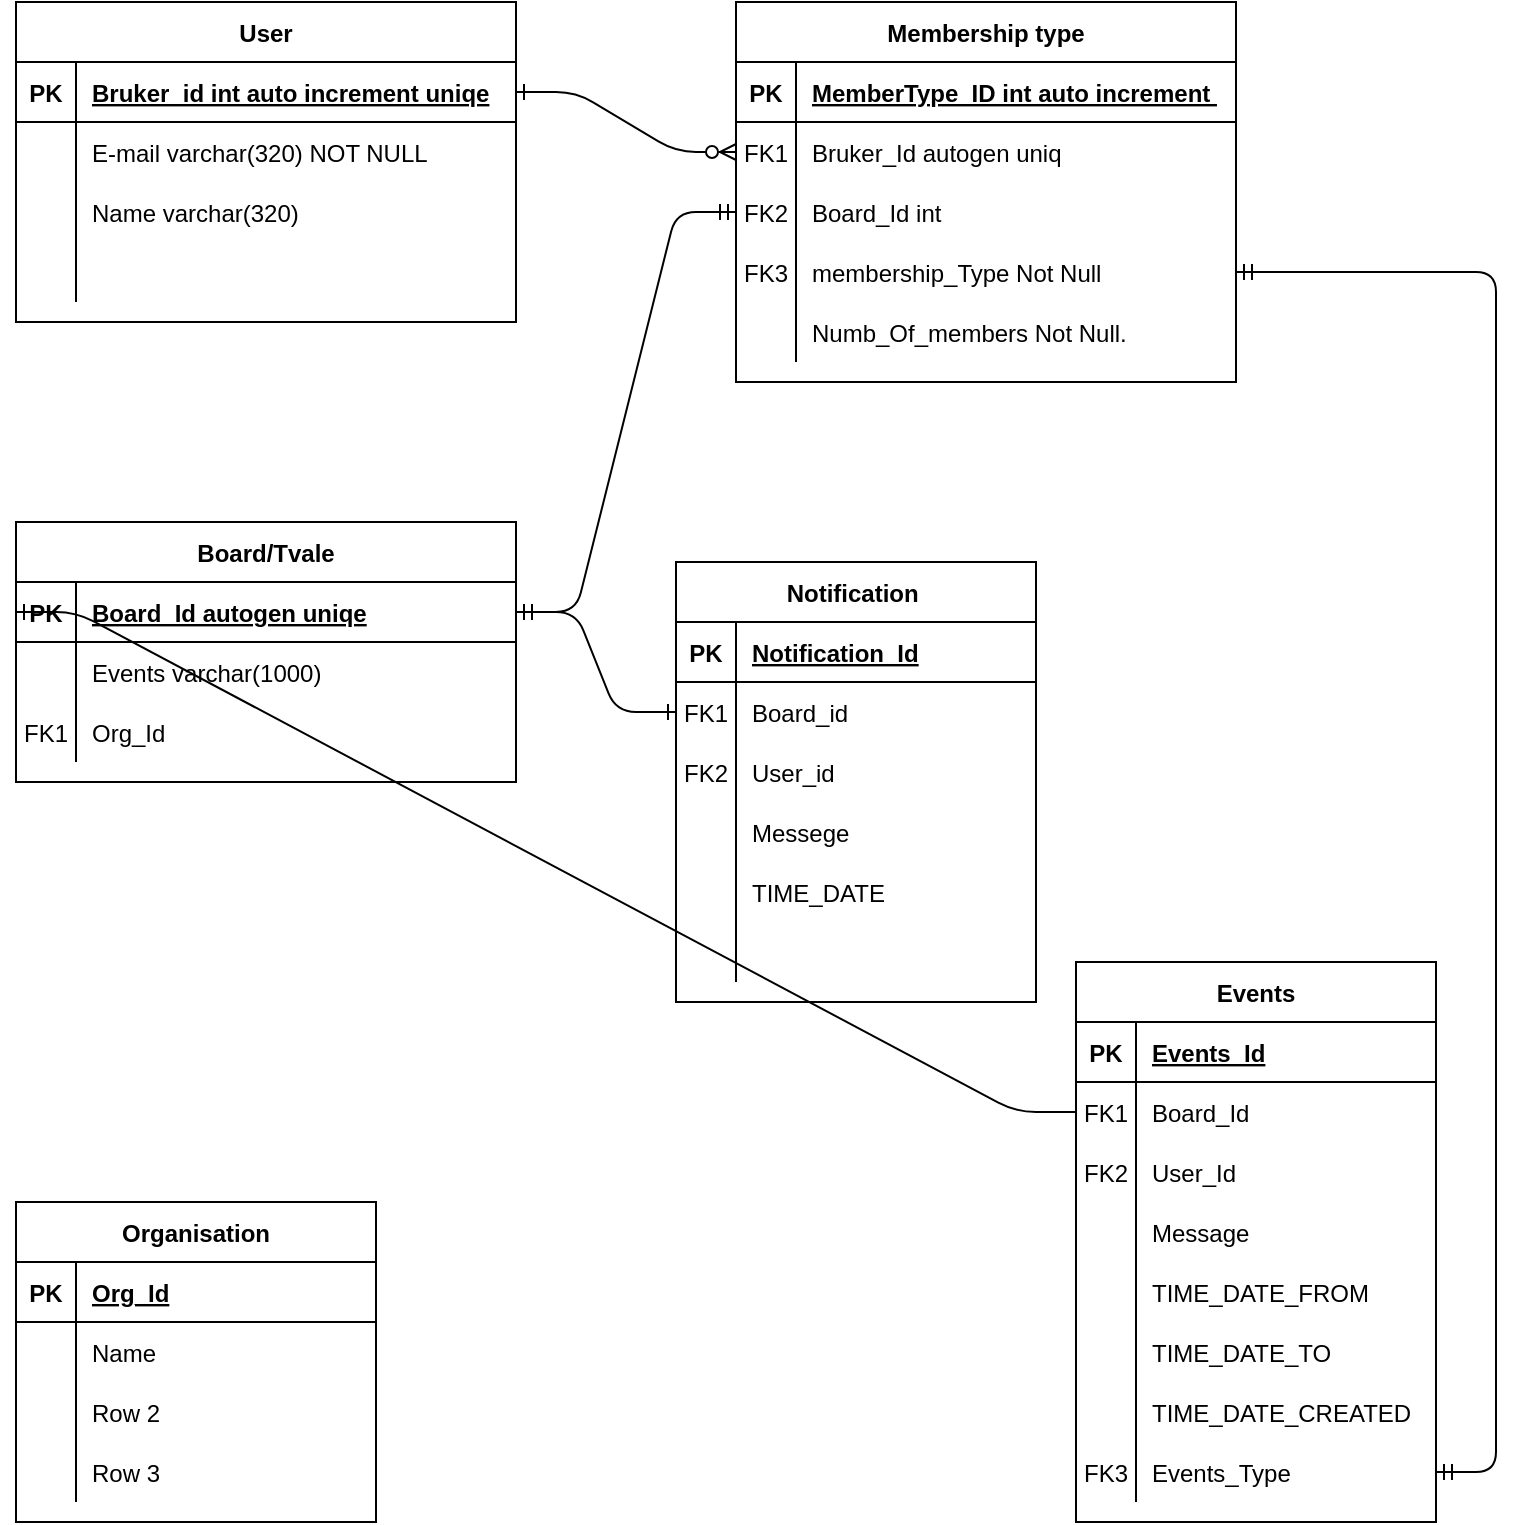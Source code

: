 <mxfile version="13.7.1" type="github"><diagram id="R2lEEEUBdFMjLlhIrx00" name="Page-1"><mxGraphModel dx="1422" dy="762" grid="1" gridSize="10" guides="1" tooltips="1" connect="1" arrows="1" fold="1" page="1" pageScale="1" pageWidth="850" pageHeight="1100" math="0" shadow="0" extFonts="Permanent Marker^https://fonts.googleapis.com/css?family=Permanent+Marker"><root><mxCell id="0"/><mxCell id="1" parent="0"/><mxCell id="C-vyLk0tnHw3VtMMgP7b-1" value="" style="edgeStyle=entityRelationEdgeStyle;endArrow=ERzeroToMany;startArrow=ERone;endFill=1;startFill=0;" parent="1" source="C-vyLk0tnHw3VtMMgP7b-24" target="C-vyLk0tnHw3VtMMgP7b-6" edge="1"><mxGeometry width="100" height="100" relative="1" as="geometry"><mxPoint x="340" y="720" as="sourcePoint"/><mxPoint x="440" y="620" as="targetPoint"/></mxGeometry></mxCell><mxCell id="RWhKGYQSzmzY3iJ6DiXq-54" value="" style="edgeStyle=entityRelationEdgeStyle;fontSize=12;html=1;endArrow=ERmandOne;startArrow=ERmandOne;" edge="1" parent="1" source="RWhKGYQSzmzY3iJ6DiXq-51" target="RWhKGYQSzmzY3iJ6DiXq-4"><mxGeometry width="100" height="100" relative="1" as="geometry"><mxPoint x="270" y="420" as="sourcePoint"/><mxPoint x="370" y="320" as="targetPoint"/></mxGeometry></mxCell><mxCell id="C-vyLk0tnHw3VtMMgP7b-23" value="User" style="shape=table;startSize=30;container=1;collapsible=1;childLayout=tableLayout;fixedRows=1;rowLines=0;fontStyle=1;align=center;resizeLast=1;" parent="1" vertex="1"><mxGeometry x="40" y="40" width="250" height="160" as="geometry"/></mxCell><mxCell id="C-vyLk0tnHw3VtMMgP7b-24" value="" style="shape=partialRectangle;collapsible=0;dropTarget=0;pointerEvents=0;fillColor=none;points=[[0,0.5],[1,0.5]];portConstraint=eastwest;top=0;left=0;right=0;bottom=1;" parent="C-vyLk0tnHw3VtMMgP7b-23" vertex="1"><mxGeometry y="30" width="250" height="30" as="geometry"/></mxCell><mxCell id="C-vyLk0tnHw3VtMMgP7b-25" value="PK" style="shape=partialRectangle;overflow=hidden;connectable=0;fillColor=none;top=0;left=0;bottom=0;right=0;fontStyle=1;" parent="C-vyLk0tnHw3VtMMgP7b-24" vertex="1"><mxGeometry width="30" height="30" as="geometry"/></mxCell><mxCell id="C-vyLk0tnHw3VtMMgP7b-26" value="Bruker_id int auto increment uniqe" style="shape=partialRectangle;overflow=hidden;connectable=0;fillColor=none;top=0;left=0;bottom=0;right=0;align=left;spacingLeft=6;fontStyle=5;" parent="C-vyLk0tnHw3VtMMgP7b-24" vertex="1"><mxGeometry x="30" width="220" height="30" as="geometry"/></mxCell><mxCell id="C-vyLk0tnHw3VtMMgP7b-27" value="" style="shape=partialRectangle;collapsible=0;dropTarget=0;pointerEvents=0;fillColor=none;points=[[0,0.5],[1,0.5]];portConstraint=eastwest;top=0;left=0;right=0;bottom=0;" parent="C-vyLk0tnHw3VtMMgP7b-23" vertex="1"><mxGeometry y="60" width="250" height="30" as="geometry"/></mxCell><mxCell id="C-vyLk0tnHw3VtMMgP7b-28" value="" style="shape=partialRectangle;overflow=hidden;connectable=0;fillColor=none;top=0;left=0;bottom=0;right=0;" parent="C-vyLk0tnHw3VtMMgP7b-27" vertex="1"><mxGeometry width="30" height="30" as="geometry"/></mxCell><mxCell id="C-vyLk0tnHw3VtMMgP7b-29" value="E-mail varchar(320) NOT NULL" style="shape=partialRectangle;overflow=hidden;connectable=0;fillColor=none;top=0;left=0;bottom=0;right=0;align=left;spacingLeft=6;" parent="C-vyLk0tnHw3VtMMgP7b-27" vertex="1"><mxGeometry x="30" width="220" height="30" as="geometry"/></mxCell><mxCell id="RWhKGYQSzmzY3iJ6DiXq-1" value="" style="shape=partialRectangle;collapsible=0;dropTarget=0;pointerEvents=0;fillColor=none;top=0;left=0;bottom=0;right=0;points=[[0,0.5],[1,0.5]];portConstraint=eastwest;" vertex="1" parent="C-vyLk0tnHw3VtMMgP7b-23"><mxGeometry y="90" width="250" height="30" as="geometry"/></mxCell><mxCell id="RWhKGYQSzmzY3iJ6DiXq-2" value="" style="shape=partialRectangle;connectable=0;fillColor=none;top=0;left=0;bottom=0;right=0;editable=1;overflow=hidden;" vertex="1" parent="RWhKGYQSzmzY3iJ6DiXq-1"><mxGeometry width="30" height="30" as="geometry"/></mxCell><mxCell id="RWhKGYQSzmzY3iJ6DiXq-3" value="Name varchar(320)" style="shape=partialRectangle;connectable=0;fillColor=none;top=0;left=0;bottom=0;right=0;align=left;spacingLeft=6;overflow=hidden;" vertex="1" parent="RWhKGYQSzmzY3iJ6DiXq-1"><mxGeometry x="30" width="220" height="30" as="geometry"/></mxCell><mxCell id="RWhKGYQSzmzY3iJ6DiXq-71" value="" style="shape=partialRectangle;collapsible=0;dropTarget=0;pointerEvents=0;fillColor=none;top=0;left=0;bottom=0;right=0;points=[[0,0.5],[1,0.5]];portConstraint=eastwest;" vertex="1" parent="C-vyLk0tnHw3VtMMgP7b-23"><mxGeometry y="120" width="250" height="30" as="geometry"/></mxCell><mxCell id="RWhKGYQSzmzY3iJ6DiXq-72" value="" style="shape=partialRectangle;connectable=0;fillColor=none;top=0;left=0;bottom=0;right=0;fontStyle=0;overflow=hidden;" vertex="1" parent="RWhKGYQSzmzY3iJ6DiXq-71"><mxGeometry width="30" height="30" as="geometry"/></mxCell><mxCell id="RWhKGYQSzmzY3iJ6DiXq-73" value="" style="shape=partialRectangle;connectable=0;fillColor=none;top=0;left=0;bottom=0;right=0;align=left;spacingLeft=6;fontStyle=0;overflow=hidden;" vertex="1" parent="RWhKGYQSzmzY3iJ6DiXq-71"><mxGeometry x="30" width="220" height="30" as="geometry"/></mxCell><mxCell id="RWhKGYQSzmzY3iJ6DiXq-55" value="" style="edgeStyle=entityRelationEdgeStyle;fontSize=12;html=1;endArrow=ERone;endFill=1;entryX=0;entryY=0.5;entryDx=0;entryDy=0;" edge="1" parent="1" source="RWhKGYQSzmzY3iJ6DiXq-27" target="C-vyLk0tnHw3VtMMgP7b-14"><mxGeometry width="100" height="100" relative="1" as="geometry"><mxPoint x="270" y="420" as="sourcePoint"/><mxPoint x="370" y="320" as="targetPoint"/></mxGeometry></mxCell><mxCell id="RWhKGYQSzmzY3iJ6DiXq-56" value="" style="edgeStyle=entityRelationEdgeStyle;fontSize=12;html=1;endArrow=ERone;endFill=1;entryX=0;entryY=0.5;entryDx=0;entryDy=0;exitX=1;exitY=0.5;exitDx=0;exitDy=0;" edge="1" parent="1" source="C-vyLk0tnHw3VtMMgP7b-14" target="RWhKGYQSzmzY3iJ6DiXq-14"><mxGeometry width="100" height="100" relative="1" as="geometry"><mxPoint x="270" y="420" as="sourcePoint"/><mxPoint x="370" y="320" as="targetPoint"/></mxGeometry></mxCell><mxCell id="C-vyLk0tnHw3VtMMgP7b-13" value="Board/Tvale" style="shape=table;startSize=30;container=1;collapsible=1;childLayout=tableLayout;fixedRows=1;rowLines=0;fontStyle=1;align=center;resizeLast=1;" parent="1" vertex="1"><mxGeometry x="40" y="300" width="250" height="130" as="geometry"/></mxCell><mxCell id="C-vyLk0tnHw3VtMMgP7b-14" value="" style="shape=partialRectangle;collapsible=0;dropTarget=0;pointerEvents=0;fillColor=none;points=[[0,0.5],[1,0.5]];portConstraint=eastwest;top=0;left=0;right=0;bottom=1;" parent="C-vyLk0tnHw3VtMMgP7b-13" vertex="1"><mxGeometry y="30" width="250" height="30" as="geometry"/></mxCell><mxCell id="C-vyLk0tnHw3VtMMgP7b-15" value="PK" style="shape=partialRectangle;overflow=hidden;connectable=0;fillColor=none;top=0;left=0;bottom=0;right=0;fontStyle=1;" parent="C-vyLk0tnHw3VtMMgP7b-14" vertex="1"><mxGeometry width="30" height="30" as="geometry"/></mxCell><mxCell id="C-vyLk0tnHw3VtMMgP7b-16" value="Board_Id autogen uniqe" style="shape=partialRectangle;overflow=hidden;connectable=0;fillColor=none;top=0;left=0;bottom=0;right=0;align=left;spacingLeft=6;fontStyle=5;" parent="C-vyLk0tnHw3VtMMgP7b-14" vertex="1"><mxGeometry x="30" width="220" height="30" as="geometry"/></mxCell><mxCell id="C-vyLk0tnHw3VtMMgP7b-17" value="" style="shape=partialRectangle;collapsible=0;dropTarget=0;pointerEvents=0;fillColor=none;points=[[0,0.5],[1,0.5]];portConstraint=eastwest;top=0;left=0;right=0;bottom=0;" parent="C-vyLk0tnHw3VtMMgP7b-13" vertex="1"><mxGeometry y="60" width="250" height="30" as="geometry"/></mxCell><mxCell id="C-vyLk0tnHw3VtMMgP7b-18" value="" style="shape=partialRectangle;overflow=hidden;connectable=0;fillColor=none;top=0;left=0;bottom=0;right=0;" parent="C-vyLk0tnHw3VtMMgP7b-17" vertex="1"><mxGeometry width="30" height="30" as="geometry"/></mxCell><mxCell id="C-vyLk0tnHw3VtMMgP7b-19" value="Events varchar(1000) " style="shape=partialRectangle;overflow=hidden;connectable=0;fillColor=none;top=0;left=0;bottom=0;right=0;align=left;spacingLeft=6;" parent="C-vyLk0tnHw3VtMMgP7b-17" vertex="1"><mxGeometry x="30" width="220" height="30" as="geometry"/></mxCell><mxCell id="C-vyLk0tnHw3VtMMgP7b-20" value="" style="shape=partialRectangle;collapsible=0;dropTarget=0;pointerEvents=0;fillColor=none;points=[[0,0.5],[1,0.5]];portConstraint=eastwest;top=0;left=0;right=0;bottom=0;" parent="C-vyLk0tnHw3VtMMgP7b-13" vertex="1"><mxGeometry y="90" width="250" height="30" as="geometry"/></mxCell><mxCell id="C-vyLk0tnHw3VtMMgP7b-21" value="FK1" style="shape=partialRectangle;overflow=hidden;connectable=0;fillColor=none;top=0;left=0;bottom=0;right=0;" parent="C-vyLk0tnHw3VtMMgP7b-20" vertex="1"><mxGeometry width="30" height="30" as="geometry"/></mxCell><mxCell id="C-vyLk0tnHw3VtMMgP7b-22" value="Org_Id" style="shape=partialRectangle;overflow=hidden;connectable=0;fillColor=none;top=0;left=0;bottom=0;right=0;align=left;spacingLeft=6;" parent="C-vyLk0tnHw3VtMMgP7b-20" vertex="1"><mxGeometry x="30" width="220" height="30" as="geometry"/></mxCell><mxCell id="RWhKGYQSzmzY3iJ6DiXq-57" value="" style="edgeStyle=entityRelationEdgeStyle;fontSize=12;html=1;endArrow=ERmandOne;startArrow=ERmandOne;exitX=1;exitY=0.5;exitDx=0;exitDy=0;" edge="1" parent="1" source="C-vyLk0tnHw3VtMMgP7b-14" target="C-vyLk0tnHw3VtMMgP7b-9"><mxGeometry width="100" height="100" relative="1" as="geometry"><mxPoint x="270" y="420" as="sourcePoint"/><mxPoint x="370" y="320" as="targetPoint"/></mxGeometry></mxCell><mxCell id="RWhKGYQSzmzY3iJ6DiXq-10" value="Notification " style="shape=table;startSize=30;container=1;collapsible=1;childLayout=tableLayout;fixedRows=1;rowLines=0;fontStyle=1;align=center;resizeLast=1;" vertex="1" parent="1"><mxGeometry x="370" y="320" width="180" height="220" as="geometry"/></mxCell><mxCell id="RWhKGYQSzmzY3iJ6DiXq-11" value="" style="shape=partialRectangle;collapsible=0;dropTarget=0;pointerEvents=0;fillColor=none;top=0;left=0;bottom=1;right=0;points=[[0,0.5],[1,0.5]];portConstraint=eastwest;" vertex="1" parent="RWhKGYQSzmzY3iJ6DiXq-10"><mxGeometry y="30" width="180" height="30" as="geometry"/></mxCell><mxCell id="RWhKGYQSzmzY3iJ6DiXq-12" value="PK" style="shape=partialRectangle;connectable=0;fillColor=none;top=0;left=0;bottom=0;right=0;fontStyle=1;overflow=hidden;" vertex="1" parent="RWhKGYQSzmzY3iJ6DiXq-11"><mxGeometry width="30" height="30" as="geometry"/></mxCell><mxCell id="RWhKGYQSzmzY3iJ6DiXq-13" value="Notification_Id" style="shape=partialRectangle;connectable=0;fillColor=none;top=0;left=0;bottom=0;right=0;align=left;spacingLeft=6;fontStyle=5;overflow=hidden;" vertex="1" parent="RWhKGYQSzmzY3iJ6DiXq-11"><mxGeometry x="30" width="150" height="30" as="geometry"/></mxCell><mxCell id="RWhKGYQSzmzY3iJ6DiXq-14" value="" style="shape=partialRectangle;collapsible=0;dropTarget=0;pointerEvents=0;fillColor=none;top=0;left=0;bottom=0;right=0;points=[[0,0.5],[1,0.5]];portConstraint=eastwest;" vertex="1" parent="RWhKGYQSzmzY3iJ6DiXq-10"><mxGeometry y="60" width="180" height="30" as="geometry"/></mxCell><mxCell id="RWhKGYQSzmzY3iJ6DiXq-15" value="FK1" style="shape=partialRectangle;connectable=0;fillColor=none;top=0;left=0;bottom=0;right=0;editable=1;overflow=hidden;" vertex="1" parent="RWhKGYQSzmzY3iJ6DiXq-14"><mxGeometry width="30" height="30" as="geometry"/></mxCell><mxCell id="RWhKGYQSzmzY3iJ6DiXq-16" value="Board_id" style="shape=partialRectangle;connectable=0;fillColor=none;top=0;left=0;bottom=0;right=0;align=left;spacingLeft=6;overflow=hidden;" vertex="1" parent="RWhKGYQSzmzY3iJ6DiXq-14"><mxGeometry x="30" width="150" height="30" as="geometry"/></mxCell><mxCell id="RWhKGYQSzmzY3iJ6DiXq-17" value="" style="shape=partialRectangle;collapsible=0;dropTarget=0;pointerEvents=0;fillColor=none;top=0;left=0;bottom=0;right=0;points=[[0,0.5],[1,0.5]];portConstraint=eastwest;" vertex="1" parent="RWhKGYQSzmzY3iJ6DiXq-10"><mxGeometry y="90" width="180" height="30" as="geometry"/></mxCell><mxCell id="RWhKGYQSzmzY3iJ6DiXq-18" value="FK2" style="shape=partialRectangle;connectable=0;fillColor=none;top=0;left=0;bottom=0;right=0;editable=1;overflow=hidden;" vertex="1" parent="RWhKGYQSzmzY3iJ6DiXq-17"><mxGeometry width="30" height="30" as="geometry"/></mxCell><mxCell id="RWhKGYQSzmzY3iJ6DiXq-19" value="User_id" style="shape=partialRectangle;connectable=0;fillColor=none;top=0;left=0;bottom=0;right=0;align=left;spacingLeft=6;overflow=hidden;" vertex="1" parent="RWhKGYQSzmzY3iJ6DiXq-17"><mxGeometry x="30" width="150" height="30" as="geometry"/></mxCell><mxCell id="RWhKGYQSzmzY3iJ6DiXq-20" value="" style="shape=partialRectangle;collapsible=0;dropTarget=0;pointerEvents=0;fillColor=none;top=0;left=0;bottom=0;right=0;points=[[0,0.5],[1,0.5]];portConstraint=eastwest;" vertex="1" parent="RWhKGYQSzmzY3iJ6DiXq-10"><mxGeometry y="120" width="180" height="30" as="geometry"/></mxCell><mxCell id="RWhKGYQSzmzY3iJ6DiXq-21" value="" style="shape=partialRectangle;connectable=0;fillColor=none;top=0;left=0;bottom=0;right=0;editable=1;overflow=hidden;" vertex="1" parent="RWhKGYQSzmzY3iJ6DiXq-20"><mxGeometry width="30" height="30" as="geometry"/></mxCell><mxCell id="RWhKGYQSzmzY3iJ6DiXq-22" value="Messege" style="shape=partialRectangle;connectable=0;fillColor=none;top=0;left=0;bottom=0;right=0;align=left;spacingLeft=6;overflow=hidden;" vertex="1" parent="RWhKGYQSzmzY3iJ6DiXq-20"><mxGeometry x="30" width="150" height="30" as="geometry"/></mxCell><mxCell id="RWhKGYQSzmzY3iJ6DiXq-36" value="" style="shape=partialRectangle;collapsible=0;dropTarget=0;pointerEvents=0;fillColor=none;top=0;left=0;bottom=0;right=0;points=[[0,0.5],[1,0.5]];portConstraint=eastwest;" vertex="1" parent="RWhKGYQSzmzY3iJ6DiXq-10"><mxGeometry y="150" width="180" height="30" as="geometry"/></mxCell><mxCell id="RWhKGYQSzmzY3iJ6DiXq-37" value="" style="shape=partialRectangle;connectable=0;fillColor=none;top=0;left=0;bottom=0;right=0;editable=1;overflow=hidden;" vertex="1" parent="RWhKGYQSzmzY3iJ6DiXq-36"><mxGeometry width="30" height="30" as="geometry"/></mxCell><mxCell id="RWhKGYQSzmzY3iJ6DiXq-38" value="TIME_DATE" style="shape=partialRectangle;connectable=0;fillColor=none;top=0;left=0;bottom=0;right=0;align=left;spacingLeft=6;overflow=hidden;" vertex="1" parent="RWhKGYQSzmzY3iJ6DiXq-36"><mxGeometry x="30" width="150" height="30" as="geometry"/></mxCell><mxCell id="RWhKGYQSzmzY3iJ6DiXq-39" value="" style="shape=partialRectangle;collapsible=0;dropTarget=0;pointerEvents=0;fillColor=none;top=0;left=0;bottom=0;right=0;points=[[0,0.5],[1,0.5]];portConstraint=eastwest;" vertex="1" parent="RWhKGYQSzmzY3iJ6DiXq-10"><mxGeometry y="180" width="180" height="30" as="geometry"/></mxCell><mxCell id="RWhKGYQSzmzY3iJ6DiXq-40" value="" style="shape=partialRectangle;connectable=0;fillColor=none;top=0;left=0;bottom=0;right=0;editable=1;overflow=hidden;" vertex="1" parent="RWhKGYQSzmzY3iJ6DiXq-39"><mxGeometry width="30" height="30" as="geometry"/></mxCell><mxCell id="RWhKGYQSzmzY3iJ6DiXq-41" value="" style="shape=partialRectangle;connectable=0;fillColor=none;top=0;left=0;bottom=0;right=0;align=left;spacingLeft=6;overflow=hidden;" vertex="1" parent="RWhKGYQSzmzY3iJ6DiXq-39"><mxGeometry x="30" width="150" height="30" as="geometry"/></mxCell><mxCell id="C-vyLk0tnHw3VtMMgP7b-2" value="Membership type" style="shape=table;startSize=30;container=1;collapsible=1;childLayout=tableLayout;fixedRows=1;rowLines=0;fontStyle=1;align=center;resizeLast=1;" parent="1" vertex="1"><mxGeometry x="400" y="40" width="250" height="190" as="geometry"/></mxCell><mxCell id="C-vyLk0tnHw3VtMMgP7b-3" value="" style="shape=partialRectangle;collapsible=0;dropTarget=0;pointerEvents=0;fillColor=none;points=[[0,0.5],[1,0.5]];portConstraint=eastwest;top=0;left=0;right=0;bottom=1;" parent="C-vyLk0tnHw3VtMMgP7b-2" vertex="1"><mxGeometry y="30" width="250" height="30" as="geometry"/></mxCell><mxCell id="C-vyLk0tnHw3VtMMgP7b-4" value="PK" style="shape=partialRectangle;overflow=hidden;connectable=0;fillColor=none;top=0;left=0;bottom=0;right=0;fontStyle=1;" parent="C-vyLk0tnHw3VtMMgP7b-3" vertex="1"><mxGeometry width="30" height="30" as="geometry"/></mxCell><mxCell id="C-vyLk0tnHw3VtMMgP7b-5" value="MemberType_ID int auto increment " style="shape=partialRectangle;overflow=hidden;connectable=0;fillColor=none;top=0;left=0;bottom=0;right=0;align=left;spacingLeft=6;fontStyle=5;" parent="C-vyLk0tnHw3VtMMgP7b-3" vertex="1"><mxGeometry x="30" width="220" height="30" as="geometry"/></mxCell><mxCell id="C-vyLk0tnHw3VtMMgP7b-6" value="" style="shape=partialRectangle;collapsible=0;dropTarget=0;pointerEvents=0;fillColor=none;points=[[0,0.5],[1,0.5]];portConstraint=eastwest;top=0;left=0;right=0;bottom=0;" parent="C-vyLk0tnHw3VtMMgP7b-2" vertex="1"><mxGeometry y="60" width="250" height="30" as="geometry"/></mxCell><mxCell id="C-vyLk0tnHw3VtMMgP7b-7" value="FK1" style="shape=partialRectangle;overflow=hidden;connectable=0;fillColor=none;top=0;left=0;bottom=0;right=0;" parent="C-vyLk0tnHw3VtMMgP7b-6" vertex="1"><mxGeometry width="30" height="30" as="geometry"/></mxCell><mxCell id="C-vyLk0tnHw3VtMMgP7b-8" value="Bruker_Id autogen uniq" style="shape=partialRectangle;overflow=hidden;connectable=0;fillColor=none;top=0;left=0;bottom=0;right=0;align=left;spacingLeft=6;" parent="C-vyLk0tnHw3VtMMgP7b-6" vertex="1"><mxGeometry x="30" width="220" height="30" as="geometry"/></mxCell><mxCell id="C-vyLk0tnHw3VtMMgP7b-9" value="" style="shape=partialRectangle;collapsible=0;dropTarget=0;pointerEvents=0;fillColor=none;points=[[0,0.5],[1,0.5]];portConstraint=eastwest;top=0;left=0;right=0;bottom=0;" parent="C-vyLk0tnHw3VtMMgP7b-2" vertex="1"><mxGeometry y="90" width="250" height="30" as="geometry"/></mxCell><mxCell id="C-vyLk0tnHw3VtMMgP7b-10" value="FK2" style="shape=partialRectangle;overflow=hidden;connectable=0;fillColor=none;top=0;left=0;bottom=0;right=0;" parent="C-vyLk0tnHw3VtMMgP7b-9" vertex="1"><mxGeometry width="30" height="30" as="geometry"/></mxCell><mxCell id="C-vyLk0tnHw3VtMMgP7b-11" value="Board_Id int" style="shape=partialRectangle;overflow=hidden;connectable=0;fillColor=none;top=0;left=0;bottom=0;right=0;align=left;spacingLeft=6;" parent="C-vyLk0tnHw3VtMMgP7b-9" vertex="1"><mxGeometry x="30" width="220" height="30" as="geometry"/></mxCell><mxCell id="RWhKGYQSzmzY3iJ6DiXq-4" value="" style="shape=partialRectangle;collapsible=0;dropTarget=0;pointerEvents=0;fillColor=none;top=0;left=0;bottom=0;right=0;points=[[0,0.5],[1,0.5]];portConstraint=eastwest;" vertex="1" parent="C-vyLk0tnHw3VtMMgP7b-2"><mxGeometry y="120" width="250" height="30" as="geometry"/></mxCell><mxCell id="RWhKGYQSzmzY3iJ6DiXq-5" value="FK3" style="shape=partialRectangle;connectable=0;fillColor=none;top=0;left=0;bottom=0;right=0;editable=1;overflow=hidden;" vertex="1" parent="RWhKGYQSzmzY3iJ6DiXq-4"><mxGeometry width="30" height="30" as="geometry"/></mxCell><mxCell id="RWhKGYQSzmzY3iJ6DiXq-6" value="membership_Type Not Null" style="shape=partialRectangle;connectable=0;fillColor=none;top=0;left=0;bottom=0;right=0;align=left;spacingLeft=6;overflow=hidden;" vertex="1" parent="RWhKGYQSzmzY3iJ6DiXq-4"><mxGeometry x="30" width="220" height="30" as="geometry"/></mxCell><mxCell id="RWhKGYQSzmzY3iJ6DiXq-7" value="" style="shape=partialRectangle;collapsible=0;dropTarget=0;pointerEvents=0;fillColor=none;top=0;left=0;bottom=0;right=0;points=[[0,0.5],[1,0.5]];portConstraint=eastwest;" vertex="1" parent="C-vyLk0tnHw3VtMMgP7b-2"><mxGeometry y="150" width="250" height="30" as="geometry"/></mxCell><mxCell id="RWhKGYQSzmzY3iJ6DiXq-8" value="" style="shape=partialRectangle;connectable=0;fillColor=none;top=0;left=0;bottom=0;right=0;editable=1;overflow=hidden;" vertex="1" parent="RWhKGYQSzmzY3iJ6DiXq-7"><mxGeometry width="30" height="30" as="geometry"/></mxCell><mxCell id="RWhKGYQSzmzY3iJ6DiXq-9" value="Numb_Of_members Not Null. " style="shape=partialRectangle;connectable=0;fillColor=none;top=0;left=0;bottom=0;right=0;align=left;spacingLeft=6;overflow=hidden;" vertex="1" parent="RWhKGYQSzmzY3iJ6DiXq-7"><mxGeometry x="30" width="220" height="30" as="geometry"/></mxCell><mxCell id="RWhKGYQSzmzY3iJ6DiXq-23" value="Events" style="shape=table;startSize=30;container=1;collapsible=1;childLayout=tableLayout;fixedRows=1;rowLines=0;fontStyle=1;align=center;resizeLast=1;" vertex="1" parent="1"><mxGeometry x="570" y="520" width="180" height="280" as="geometry"/></mxCell><mxCell id="RWhKGYQSzmzY3iJ6DiXq-24" value="" style="shape=partialRectangle;collapsible=0;dropTarget=0;pointerEvents=0;fillColor=none;top=0;left=0;bottom=1;right=0;points=[[0,0.5],[1,0.5]];portConstraint=eastwest;" vertex="1" parent="RWhKGYQSzmzY3iJ6DiXq-23"><mxGeometry y="30" width="180" height="30" as="geometry"/></mxCell><mxCell id="RWhKGYQSzmzY3iJ6DiXq-25" value="PK" style="shape=partialRectangle;connectable=0;fillColor=none;top=0;left=0;bottom=0;right=0;fontStyle=1;overflow=hidden;" vertex="1" parent="RWhKGYQSzmzY3iJ6DiXq-24"><mxGeometry width="30" height="30" as="geometry"/></mxCell><mxCell id="RWhKGYQSzmzY3iJ6DiXq-26" value="Events_Id" style="shape=partialRectangle;connectable=0;fillColor=none;top=0;left=0;bottom=0;right=0;align=left;spacingLeft=6;fontStyle=5;overflow=hidden;" vertex="1" parent="RWhKGYQSzmzY3iJ6DiXq-24"><mxGeometry x="30" width="150" height="30" as="geometry"/></mxCell><mxCell id="RWhKGYQSzmzY3iJ6DiXq-27" value="" style="shape=partialRectangle;collapsible=0;dropTarget=0;pointerEvents=0;fillColor=none;top=0;left=0;bottom=0;right=0;points=[[0,0.5],[1,0.5]];portConstraint=eastwest;" vertex="1" parent="RWhKGYQSzmzY3iJ6DiXq-23"><mxGeometry y="60" width="180" height="30" as="geometry"/></mxCell><mxCell id="RWhKGYQSzmzY3iJ6DiXq-28" value="FK1" style="shape=partialRectangle;connectable=0;fillColor=none;top=0;left=0;bottom=0;right=0;editable=1;overflow=hidden;" vertex="1" parent="RWhKGYQSzmzY3iJ6DiXq-27"><mxGeometry width="30" height="30" as="geometry"/></mxCell><mxCell id="RWhKGYQSzmzY3iJ6DiXq-29" value="Board_Id" style="shape=partialRectangle;connectable=0;fillColor=none;top=0;left=0;bottom=0;right=0;align=left;spacingLeft=6;overflow=hidden;" vertex="1" parent="RWhKGYQSzmzY3iJ6DiXq-27"><mxGeometry x="30" width="150" height="30" as="geometry"/></mxCell><mxCell id="RWhKGYQSzmzY3iJ6DiXq-30" value="" style="shape=partialRectangle;collapsible=0;dropTarget=0;pointerEvents=0;fillColor=none;top=0;left=0;bottom=0;right=0;points=[[0,0.5],[1,0.5]];portConstraint=eastwest;" vertex="1" parent="RWhKGYQSzmzY3iJ6DiXq-23"><mxGeometry y="90" width="180" height="30" as="geometry"/></mxCell><mxCell id="RWhKGYQSzmzY3iJ6DiXq-31" value="FK2" style="shape=partialRectangle;connectable=0;fillColor=none;top=0;left=0;bottom=0;right=0;editable=1;overflow=hidden;" vertex="1" parent="RWhKGYQSzmzY3iJ6DiXq-30"><mxGeometry width="30" height="30" as="geometry"/></mxCell><mxCell id="RWhKGYQSzmzY3iJ6DiXq-32" value="User_Id" style="shape=partialRectangle;connectable=0;fillColor=none;top=0;left=0;bottom=0;right=0;align=left;spacingLeft=6;overflow=hidden;" vertex="1" parent="RWhKGYQSzmzY3iJ6DiXq-30"><mxGeometry x="30" width="150" height="30" as="geometry"/></mxCell><mxCell id="RWhKGYQSzmzY3iJ6DiXq-33" value="" style="shape=partialRectangle;collapsible=0;dropTarget=0;pointerEvents=0;fillColor=none;top=0;left=0;bottom=0;right=0;points=[[0,0.5],[1,0.5]];portConstraint=eastwest;" vertex="1" parent="RWhKGYQSzmzY3iJ6DiXq-23"><mxGeometry y="120" width="180" height="30" as="geometry"/></mxCell><mxCell id="RWhKGYQSzmzY3iJ6DiXq-34" value="" style="shape=partialRectangle;connectable=0;fillColor=none;top=0;left=0;bottom=0;right=0;editable=1;overflow=hidden;" vertex="1" parent="RWhKGYQSzmzY3iJ6DiXq-33"><mxGeometry width="30" height="30" as="geometry"/></mxCell><mxCell id="RWhKGYQSzmzY3iJ6DiXq-35" value="Message" style="shape=partialRectangle;connectable=0;fillColor=none;top=0;left=0;bottom=0;right=0;align=left;spacingLeft=6;overflow=hidden;" vertex="1" parent="RWhKGYQSzmzY3iJ6DiXq-33"><mxGeometry x="30" width="150" height="30" as="geometry"/></mxCell><mxCell id="RWhKGYQSzmzY3iJ6DiXq-42" value="" style="shape=partialRectangle;collapsible=0;dropTarget=0;pointerEvents=0;fillColor=none;top=0;left=0;bottom=0;right=0;points=[[0,0.5],[1,0.5]];portConstraint=eastwest;" vertex="1" parent="RWhKGYQSzmzY3iJ6DiXq-23"><mxGeometry y="150" width="180" height="30" as="geometry"/></mxCell><mxCell id="RWhKGYQSzmzY3iJ6DiXq-43" value="" style="shape=partialRectangle;connectable=0;fillColor=none;top=0;left=0;bottom=0;right=0;editable=1;overflow=hidden;" vertex="1" parent="RWhKGYQSzmzY3iJ6DiXq-42"><mxGeometry width="30" height="30" as="geometry"/></mxCell><mxCell id="RWhKGYQSzmzY3iJ6DiXq-44" value="TIME_DATE_FROM" style="shape=partialRectangle;connectable=0;fillColor=none;top=0;left=0;bottom=0;right=0;align=left;spacingLeft=6;overflow=hidden;" vertex="1" parent="RWhKGYQSzmzY3iJ6DiXq-42"><mxGeometry x="30" width="150" height="30" as="geometry"/></mxCell><mxCell id="RWhKGYQSzmzY3iJ6DiXq-45" value="" style="shape=partialRectangle;collapsible=0;dropTarget=0;pointerEvents=0;fillColor=none;top=0;left=0;bottom=0;right=0;points=[[0,0.5],[1,0.5]];portConstraint=eastwest;" vertex="1" parent="RWhKGYQSzmzY3iJ6DiXq-23"><mxGeometry y="180" width="180" height="30" as="geometry"/></mxCell><mxCell id="RWhKGYQSzmzY3iJ6DiXq-46" value="" style="shape=partialRectangle;connectable=0;fillColor=none;top=0;left=0;bottom=0;right=0;editable=1;overflow=hidden;" vertex="1" parent="RWhKGYQSzmzY3iJ6DiXq-45"><mxGeometry width="30" height="30" as="geometry"/></mxCell><mxCell id="RWhKGYQSzmzY3iJ6DiXq-47" value="TIME_DATE_TO" style="shape=partialRectangle;connectable=0;fillColor=none;top=0;left=0;bottom=0;right=0;align=left;spacingLeft=6;overflow=hidden;" vertex="1" parent="RWhKGYQSzmzY3iJ6DiXq-45"><mxGeometry x="30" width="150" height="30" as="geometry"/></mxCell><mxCell id="RWhKGYQSzmzY3iJ6DiXq-48" value="" style="shape=partialRectangle;collapsible=0;dropTarget=0;pointerEvents=0;fillColor=none;top=0;left=0;bottom=0;right=0;points=[[0,0.5],[1,0.5]];portConstraint=eastwest;" vertex="1" parent="RWhKGYQSzmzY3iJ6DiXq-23"><mxGeometry y="210" width="180" height="30" as="geometry"/></mxCell><mxCell id="RWhKGYQSzmzY3iJ6DiXq-49" value="" style="shape=partialRectangle;connectable=0;fillColor=none;top=0;left=0;bottom=0;right=0;editable=1;overflow=hidden;" vertex="1" parent="RWhKGYQSzmzY3iJ6DiXq-48"><mxGeometry width="30" height="30" as="geometry"/></mxCell><mxCell id="RWhKGYQSzmzY3iJ6DiXq-50" value="TIME_DATE_CREATED" style="shape=partialRectangle;connectable=0;fillColor=none;top=0;left=0;bottom=0;right=0;align=left;spacingLeft=6;overflow=hidden;" vertex="1" parent="RWhKGYQSzmzY3iJ6DiXq-48"><mxGeometry x="30" width="150" height="30" as="geometry"/></mxCell><mxCell id="RWhKGYQSzmzY3iJ6DiXq-51" value="" style="shape=partialRectangle;collapsible=0;dropTarget=0;pointerEvents=0;fillColor=none;top=0;left=0;bottom=0;right=0;points=[[0,0.5],[1,0.5]];portConstraint=eastwest;" vertex="1" parent="RWhKGYQSzmzY3iJ6DiXq-23"><mxGeometry y="240" width="180" height="30" as="geometry"/></mxCell><mxCell id="RWhKGYQSzmzY3iJ6DiXq-52" value="FK3" style="shape=partialRectangle;connectable=0;fillColor=none;top=0;left=0;bottom=0;right=0;editable=1;overflow=hidden;" vertex="1" parent="RWhKGYQSzmzY3iJ6DiXq-51"><mxGeometry width="30" height="30" as="geometry"/></mxCell><mxCell id="RWhKGYQSzmzY3iJ6DiXq-53" value="Events_Type" style="shape=partialRectangle;connectable=0;fillColor=none;top=0;left=0;bottom=0;right=0;align=left;spacingLeft=6;overflow=hidden;" vertex="1" parent="RWhKGYQSzmzY3iJ6DiXq-51"><mxGeometry x="30" width="150" height="30" as="geometry"/></mxCell><mxCell id="RWhKGYQSzmzY3iJ6DiXq-58" value="Organisation" style="shape=table;startSize=30;container=1;collapsible=1;childLayout=tableLayout;fixedRows=1;rowLines=0;fontStyle=1;align=center;resizeLast=1;" vertex="1" parent="1"><mxGeometry x="40" y="640" width="180" height="160" as="geometry"/></mxCell><mxCell id="RWhKGYQSzmzY3iJ6DiXq-59" value="" style="shape=partialRectangle;collapsible=0;dropTarget=0;pointerEvents=0;fillColor=none;top=0;left=0;bottom=1;right=0;points=[[0,0.5],[1,0.5]];portConstraint=eastwest;" vertex="1" parent="RWhKGYQSzmzY3iJ6DiXq-58"><mxGeometry y="30" width="180" height="30" as="geometry"/></mxCell><mxCell id="RWhKGYQSzmzY3iJ6DiXq-60" value="PK" style="shape=partialRectangle;connectable=0;fillColor=none;top=0;left=0;bottom=0;right=0;fontStyle=1;overflow=hidden;" vertex="1" parent="RWhKGYQSzmzY3iJ6DiXq-59"><mxGeometry width="30" height="30" as="geometry"/></mxCell><mxCell id="RWhKGYQSzmzY3iJ6DiXq-61" value="Org_Id" style="shape=partialRectangle;connectable=0;fillColor=none;top=0;left=0;bottom=0;right=0;align=left;spacingLeft=6;fontStyle=5;overflow=hidden;" vertex="1" parent="RWhKGYQSzmzY3iJ6DiXq-59"><mxGeometry x="30" width="150" height="30" as="geometry"/></mxCell><mxCell id="RWhKGYQSzmzY3iJ6DiXq-62" value="" style="shape=partialRectangle;collapsible=0;dropTarget=0;pointerEvents=0;fillColor=none;top=0;left=0;bottom=0;right=0;points=[[0,0.5],[1,0.5]];portConstraint=eastwest;" vertex="1" parent="RWhKGYQSzmzY3iJ6DiXq-58"><mxGeometry y="60" width="180" height="30" as="geometry"/></mxCell><mxCell id="RWhKGYQSzmzY3iJ6DiXq-63" value="" style="shape=partialRectangle;connectable=0;fillColor=none;top=0;left=0;bottom=0;right=0;editable=1;overflow=hidden;" vertex="1" parent="RWhKGYQSzmzY3iJ6DiXq-62"><mxGeometry width="30" height="30" as="geometry"/></mxCell><mxCell id="RWhKGYQSzmzY3iJ6DiXq-64" value="Name" style="shape=partialRectangle;connectable=0;fillColor=none;top=0;left=0;bottom=0;right=0;align=left;spacingLeft=6;overflow=hidden;" vertex="1" parent="RWhKGYQSzmzY3iJ6DiXq-62"><mxGeometry x="30" width="150" height="30" as="geometry"/></mxCell><mxCell id="RWhKGYQSzmzY3iJ6DiXq-65" value="" style="shape=partialRectangle;collapsible=0;dropTarget=0;pointerEvents=0;fillColor=none;top=0;left=0;bottom=0;right=0;points=[[0,0.5],[1,0.5]];portConstraint=eastwest;" vertex="1" parent="RWhKGYQSzmzY3iJ6DiXq-58"><mxGeometry y="90" width="180" height="30" as="geometry"/></mxCell><mxCell id="RWhKGYQSzmzY3iJ6DiXq-66" value="" style="shape=partialRectangle;connectable=0;fillColor=none;top=0;left=0;bottom=0;right=0;editable=1;overflow=hidden;" vertex="1" parent="RWhKGYQSzmzY3iJ6DiXq-65"><mxGeometry width="30" height="30" as="geometry"/></mxCell><mxCell id="RWhKGYQSzmzY3iJ6DiXq-67" value="Row 2" style="shape=partialRectangle;connectable=0;fillColor=none;top=0;left=0;bottom=0;right=0;align=left;spacingLeft=6;overflow=hidden;" vertex="1" parent="RWhKGYQSzmzY3iJ6DiXq-65"><mxGeometry x="30" width="150" height="30" as="geometry"/></mxCell><mxCell id="RWhKGYQSzmzY3iJ6DiXq-68" value="" style="shape=partialRectangle;collapsible=0;dropTarget=0;pointerEvents=0;fillColor=none;top=0;left=0;bottom=0;right=0;points=[[0,0.5],[1,0.5]];portConstraint=eastwest;" vertex="1" parent="RWhKGYQSzmzY3iJ6DiXq-58"><mxGeometry y="120" width="180" height="30" as="geometry"/></mxCell><mxCell id="RWhKGYQSzmzY3iJ6DiXq-69" value="" style="shape=partialRectangle;connectable=0;fillColor=none;top=0;left=0;bottom=0;right=0;editable=1;overflow=hidden;" vertex="1" parent="RWhKGYQSzmzY3iJ6DiXq-68"><mxGeometry width="30" height="30" as="geometry"/></mxCell><mxCell id="RWhKGYQSzmzY3iJ6DiXq-70" value="Row 3" style="shape=partialRectangle;connectable=0;fillColor=none;top=0;left=0;bottom=0;right=0;align=left;spacingLeft=6;overflow=hidden;" vertex="1" parent="RWhKGYQSzmzY3iJ6DiXq-68"><mxGeometry x="30" width="150" height="30" as="geometry"/></mxCell></root></mxGraphModel></diagram></mxfile>